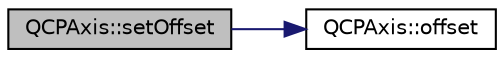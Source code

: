 digraph "QCPAxis::setOffset"
{
 // LATEX_PDF_SIZE
  edge [fontname="Helvetica",fontsize="10",labelfontname="Helvetica",labelfontsize="10"];
  node [fontname="Helvetica",fontsize="10",shape=record];
  rankdir="LR";
  Node1 [label="QCPAxis::setOffset",height=0.2,width=0.4,color="black", fillcolor="grey75", style="filled", fontcolor="black",tooltip=" "];
  Node1 -> Node2 [color="midnightblue",fontsize="10",style="solid",fontname="Helvetica"];
  Node2 [label="QCPAxis::offset",height=0.2,width=0.4,color="black", fillcolor="white", style="filled",URL="$classQCPAxis.html#aef66fa16353b4993b1cceabfb644a1a9",tooltip=" "];
}
